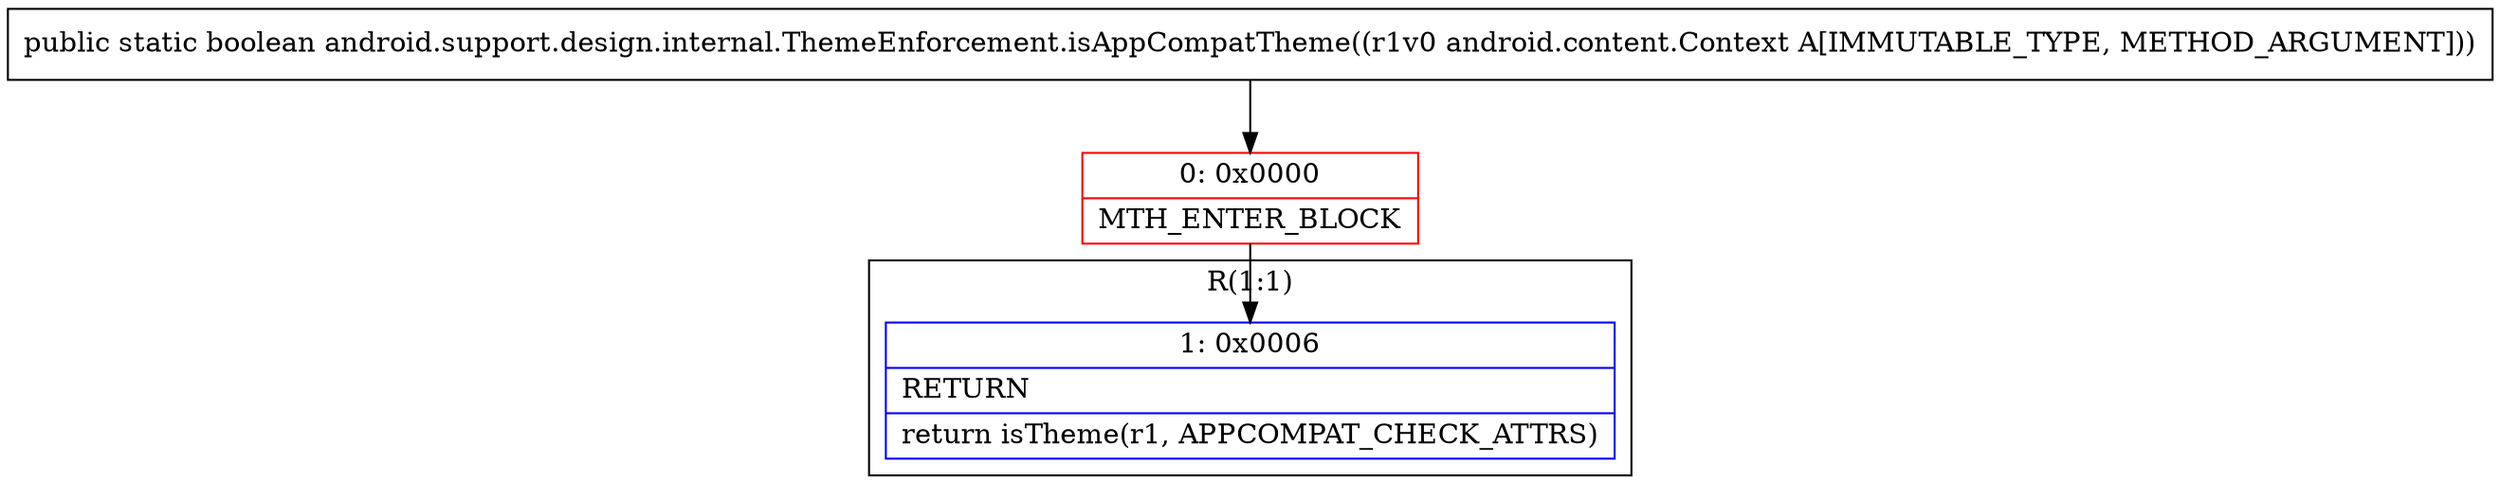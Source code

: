digraph "CFG forandroid.support.design.internal.ThemeEnforcement.isAppCompatTheme(Landroid\/content\/Context;)Z" {
subgraph cluster_Region_1640922661 {
label = "R(1:1)";
node [shape=record,color=blue];
Node_1 [shape=record,label="{1\:\ 0x0006|RETURN\l|return isTheme(r1, APPCOMPAT_CHECK_ATTRS)\l}"];
}
Node_0 [shape=record,color=red,label="{0\:\ 0x0000|MTH_ENTER_BLOCK\l}"];
MethodNode[shape=record,label="{public static boolean android.support.design.internal.ThemeEnforcement.isAppCompatTheme((r1v0 android.content.Context A[IMMUTABLE_TYPE, METHOD_ARGUMENT])) }"];
MethodNode -> Node_0;
Node_0 -> Node_1;
}

